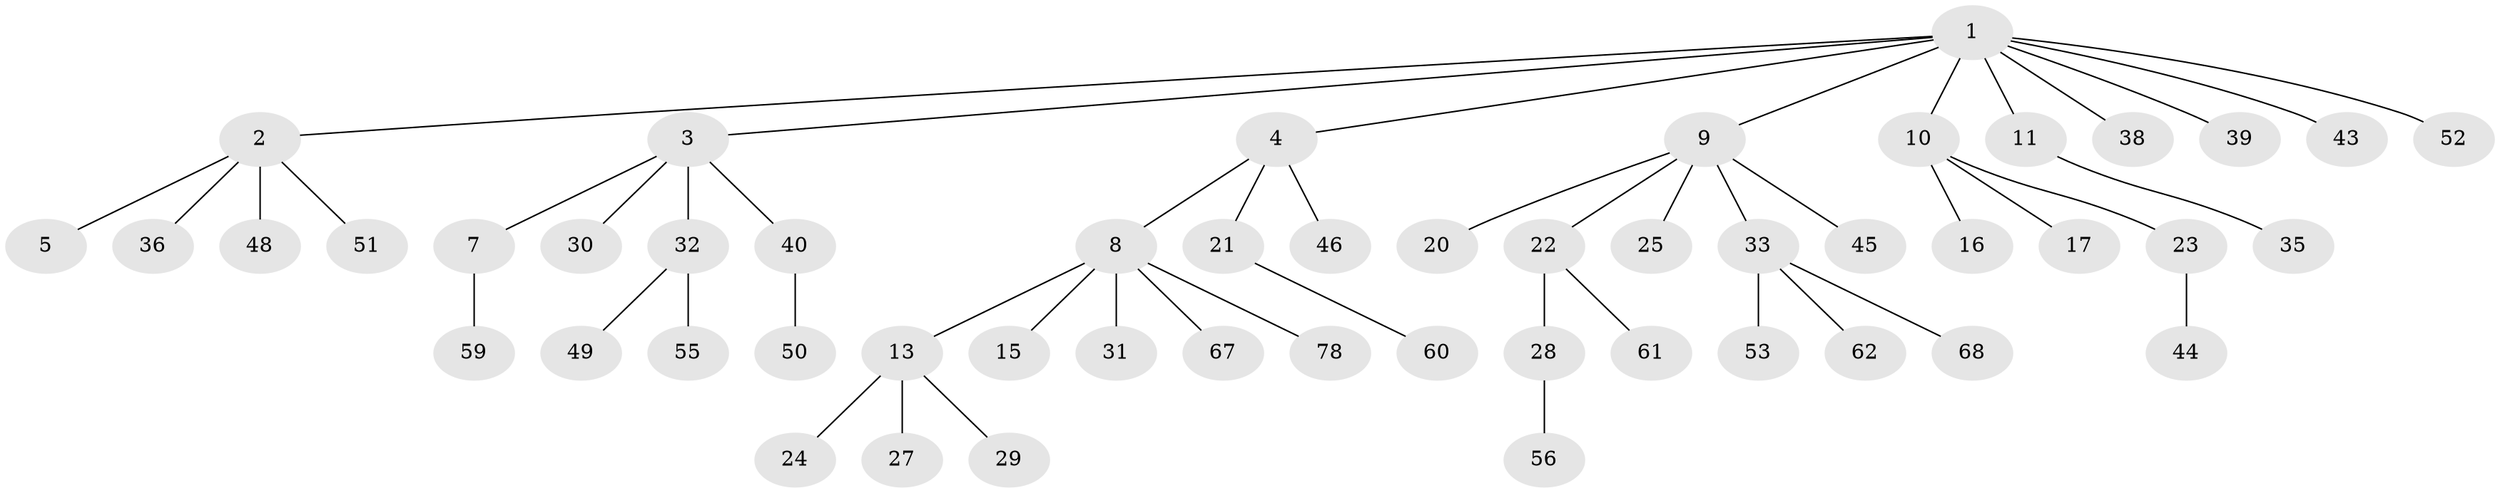 // Generated by graph-tools (version 1.1) at 2025/52/02/27/25 19:52:12]
// undirected, 51 vertices, 50 edges
graph export_dot {
graph [start="1"]
  node [color=gray90,style=filled];
  1 [super="+6"];
  2 [super="+18"];
  3 [super="+26"];
  4 [super="+41"];
  5 [super="+42"];
  7 [super="+64"];
  8 [super="+12"];
  9 [super="+14"];
  10 [super="+74"];
  11 [super="+65"];
  13 [super="+19"];
  15 [super="+34"];
  16;
  17;
  20;
  21 [super="+71"];
  22 [super="+47"];
  23 [super="+75"];
  24 [super="+54"];
  25;
  27;
  28;
  29;
  30 [super="+76"];
  31 [super="+79"];
  32 [super="+37"];
  33 [super="+58"];
  35 [super="+66"];
  36 [super="+63"];
  38 [super="+69"];
  39;
  40;
  43;
  44;
  45;
  46;
  48;
  49;
  50;
  51;
  52;
  53;
  55 [super="+73"];
  56 [super="+57"];
  59;
  60 [super="+77"];
  61;
  62 [super="+70"];
  67 [super="+72"];
  68;
  78;
  1 -- 2;
  1 -- 3;
  1 -- 4;
  1 -- 10;
  1 -- 11;
  1 -- 39;
  1 -- 52;
  1 -- 38;
  1 -- 9;
  1 -- 43;
  2 -- 5;
  2 -- 36;
  2 -- 48;
  2 -- 51;
  3 -- 7;
  3 -- 30;
  3 -- 32;
  3 -- 40;
  4 -- 8;
  4 -- 21;
  4 -- 46;
  7 -- 59;
  8 -- 78;
  8 -- 67;
  8 -- 15;
  8 -- 13;
  8 -- 31;
  9 -- 20;
  9 -- 22;
  9 -- 45;
  9 -- 25;
  9 -- 33;
  10 -- 16;
  10 -- 17;
  10 -- 23;
  11 -- 35;
  13 -- 27;
  13 -- 29;
  13 -- 24;
  21 -- 60;
  22 -- 28;
  22 -- 61;
  23 -- 44;
  28 -- 56;
  32 -- 49;
  32 -- 55;
  33 -- 53;
  33 -- 62;
  33 -- 68;
  40 -- 50;
}
